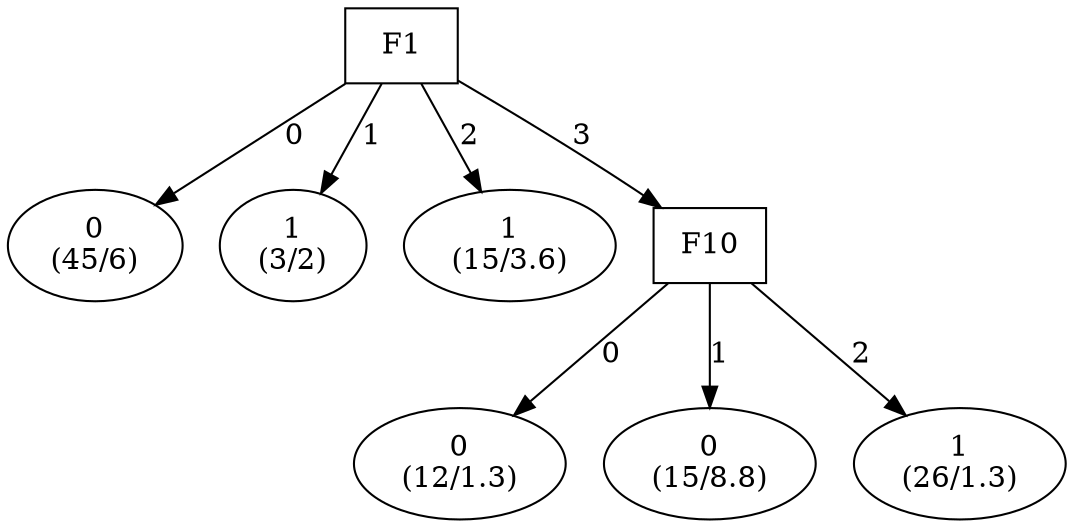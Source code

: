 digraph YaDT {
n0 [ shape=box, label="F1\n"]
n0 -> n1 [label="0"]
n1 [ shape=ellipse, label="0\n(45/6)"]
n0 -> n2 [label="1"]
n2 [ shape=ellipse, label="1\n(3/2)"]
n0 -> n3 [label="2"]
n3 [ shape=ellipse, label="1\n(15/3.6)"]
n0 -> n4 [label="3"]
n4 [ shape=box, label="F10\n"]
n4 -> n5 [label="0"]
n5 [ shape=ellipse, label="0\n(12/1.3)"]
n4 -> n6 [label="1"]
n6 [ shape=ellipse, label="0\n(15/8.8)"]
n4 -> n7 [label="2"]
n7 [ shape=ellipse, label="1\n(26/1.3)"]
}
